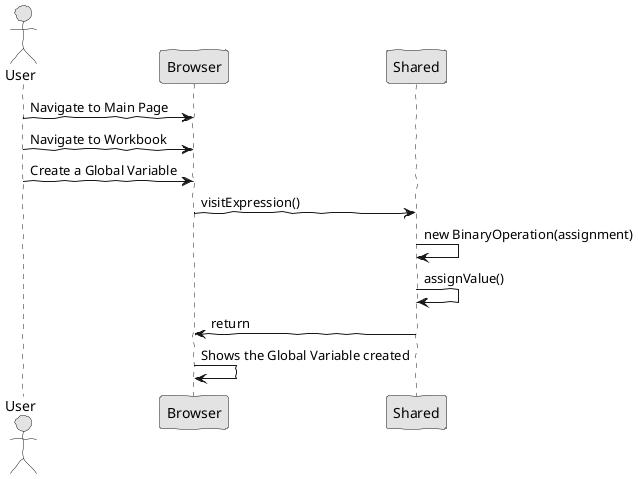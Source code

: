 @startuml analysis1
skinparam handwritten true
skinparam monochrome true
skinparam packageStyle rect
skinparam defaultFontName FG Virgil
skinparam shadowing false

actor User

User -> Browser : Navigate to Main Page
User -> Browser : Navigate to Workbook

User -> Browser : Create a Global Variable
Browser -> Shared : visitExpression()
Shared -> Shared : new BinaryOperation(assignment)
Shared -> Shared : assignValue()

Shared -> Browser : return
Browser -> Browser : Shows the Global Variable created
@enduml
